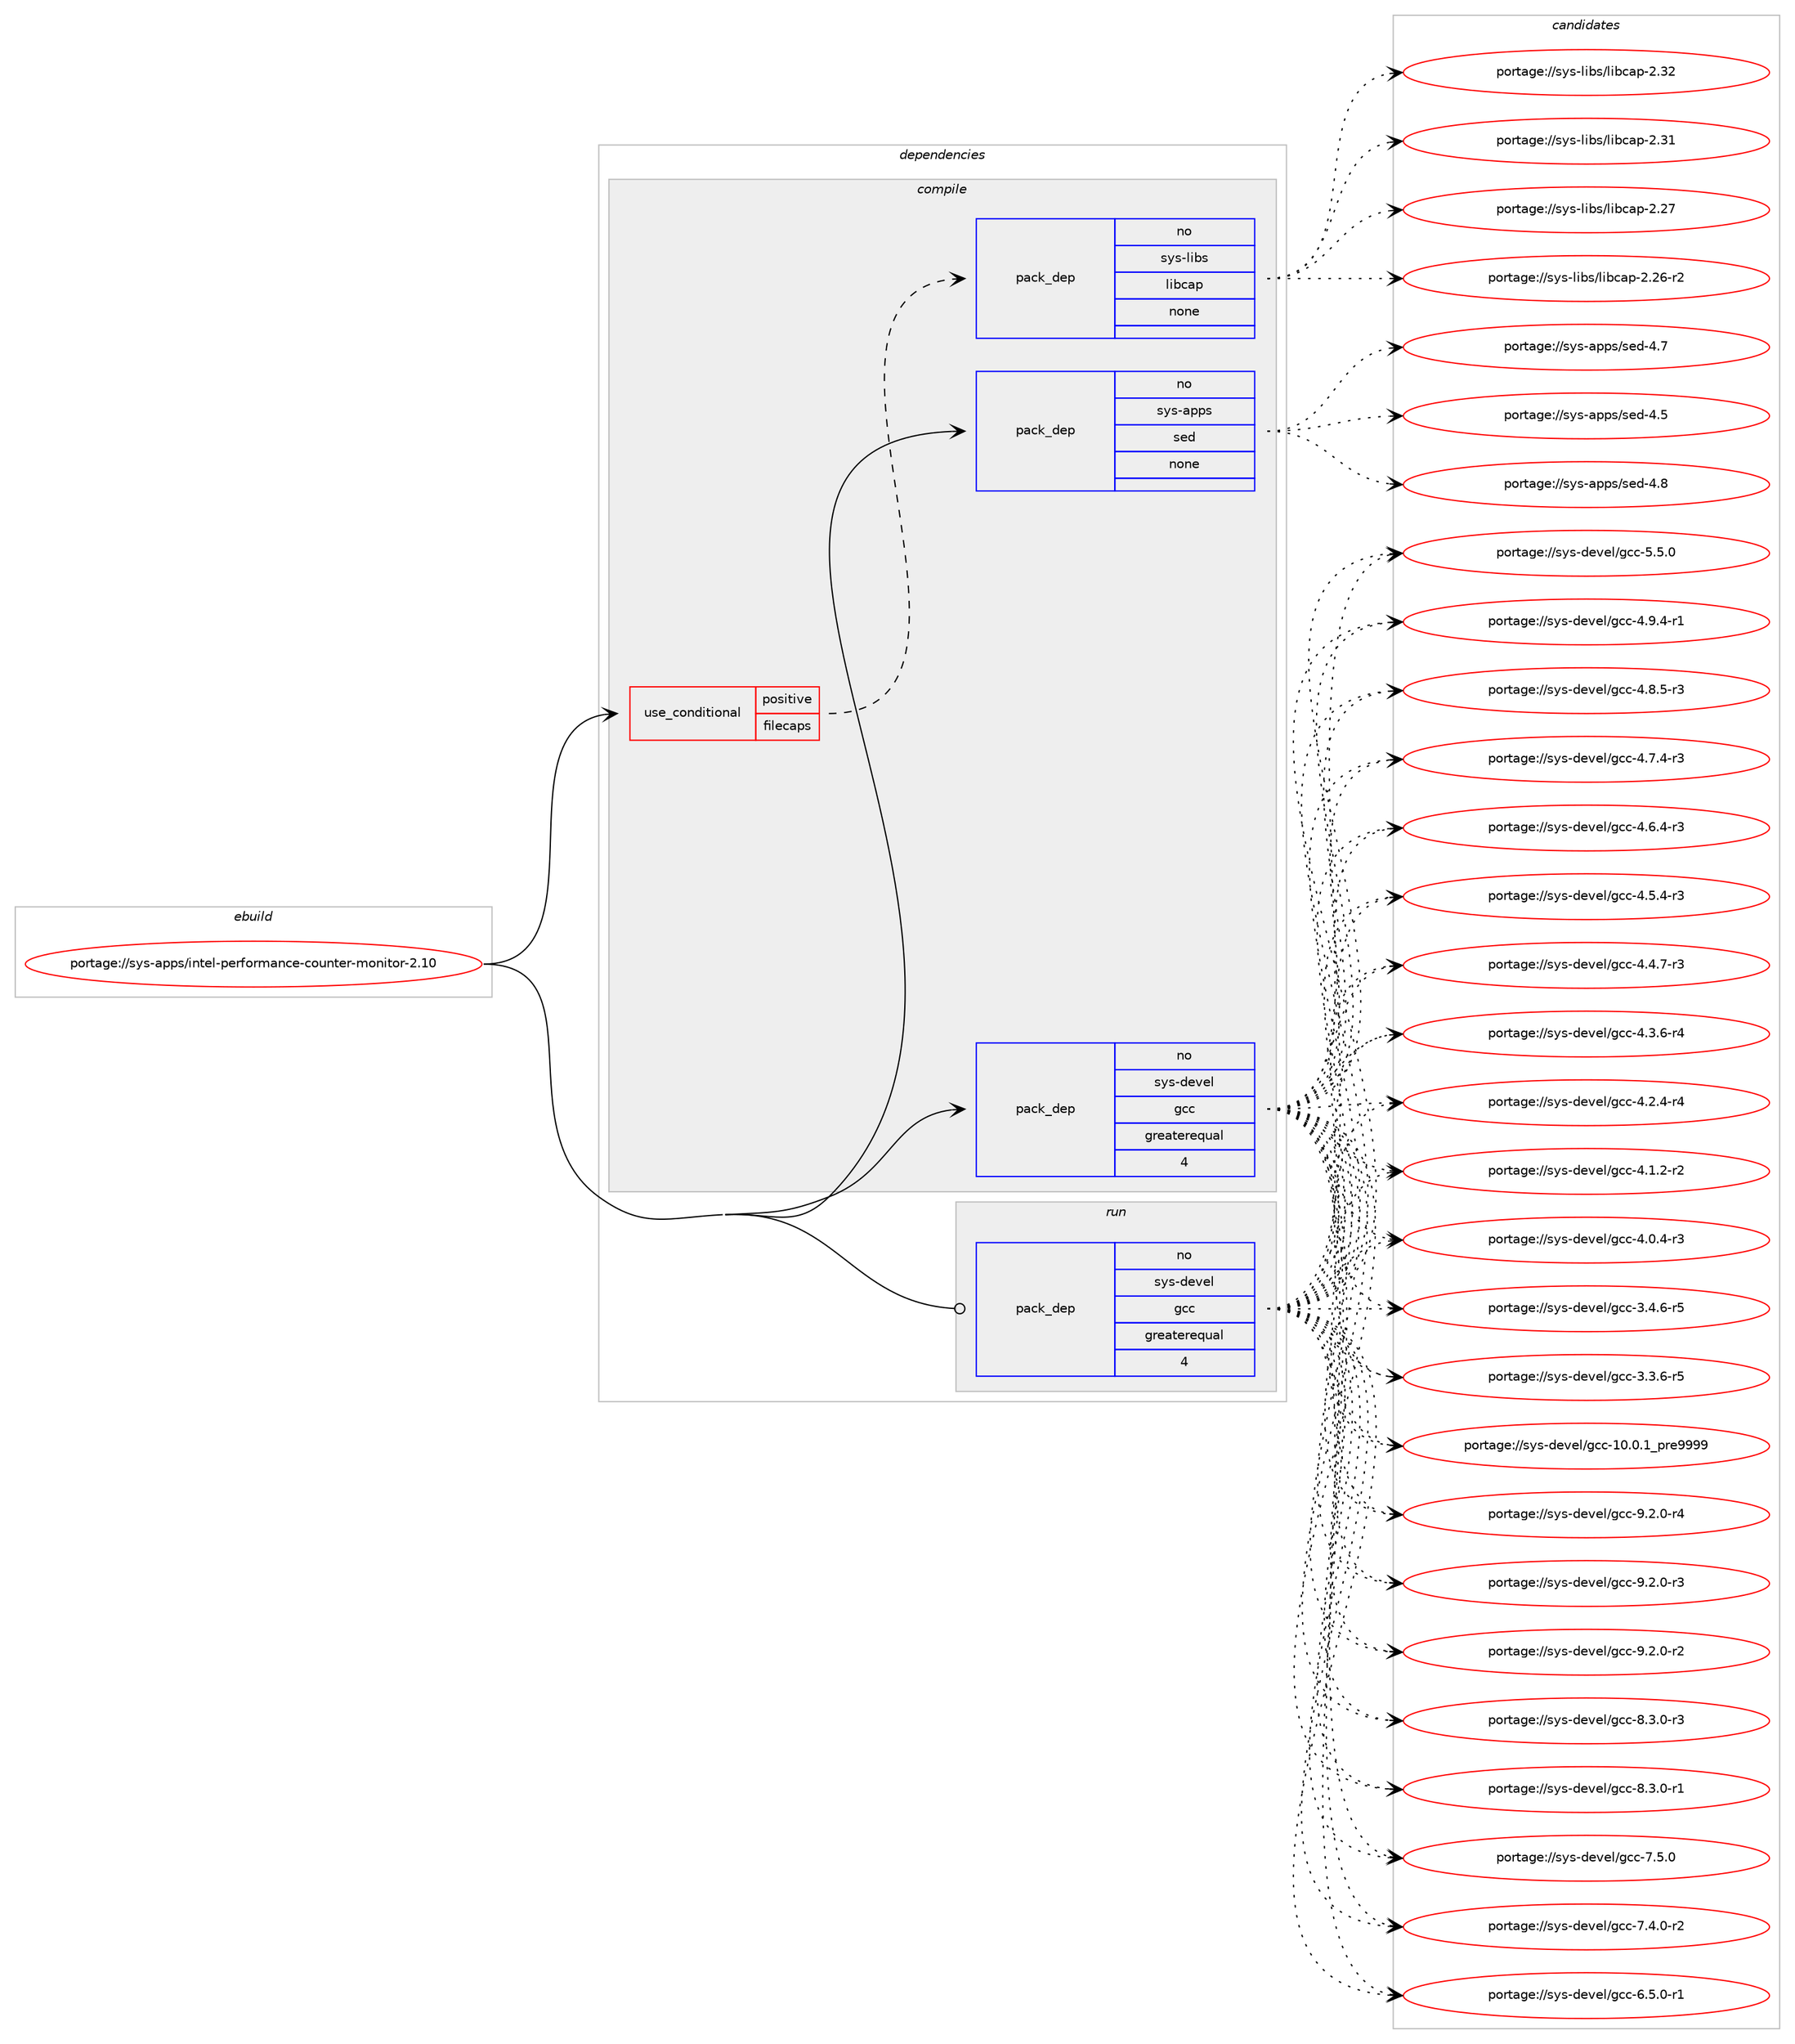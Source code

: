 digraph prolog {

# *************
# Graph options
# *************

newrank=true;
concentrate=true;
compound=true;
graph [rankdir=LR,fontname=Helvetica,fontsize=10,ranksep=1.5];#, ranksep=2.5, nodesep=0.2];
edge  [arrowhead=vee];
node  [fontname=Helvetica,fontsize=10];

# **********
# The ebuild
# **********

subgraph cluster_leftcol {
color=gray;
rank=same;
label=<<i>ebuild</i>>;
id [label="portage://sys-apps/intel-performance-counter-monitor-2.10", color=red, width=4, href="../sys-apps/intel-performance-counter-monitor-2.10.svg"];
}

# ****************
# The dependencies
# ****************

subgraph cluster_midcol {
color=gray;
label=<<i>dependencies</i>>;
subgraph cluster_compile {
fillcolor="#eeeeee";
style=filled;
label=<<i>compile</i>>;
subgraph cond13794 {
dependency64063 [label=<<TABLE BORDER="0" CELLBORDER="1" CELLSPACING="0" CELLPADDING="4"><TR><TD ROWSPAN="3" CELLPADDING="10">use_conditional</TD></TR><TR><TD>positive</TD></TR><TR><TD>filecaps</TD></TR></TABLE>>, shape=none, color=red];
subgraph pack48958 {
dependency64064 [label=<<TABLE BORDER="0" CELLBORDER="1" CELLSPACING="0" CELLPADDING="4" WIDTH="220"><TR><TD ROWSPAN="6" CELLPADDING="30">pack_dep</TD></TR><TR><TD WIDTH="110">no</TD></TR><TR><TD>sys-libs</TD></TR><TR><TD>libcap</TD></TR><TR><TD>none</TD></TR><TR><TD></TD></TR></TABLE>>, shape=none, color=blue];
}
dependency64063:e -> dependency64064:w [weight=20,style="dashed",arrowhead="vee"];
}
id:e -> dependency64063:w [weight=20,style="solid",arrowhead="vee"];
subgraph pack48959 {
dependency64065 [label=<<TABLE BORDER="0" CELLBORDER="1" CELLSPACING="0" CELLPADDING="4" WIDTH="220"><TR><TD ROWSPAN="6" CELLPADDING="30">pack_dep</TD></TR><TR><TD WIDTH="110">no</TD></TR><TR><TD>sys-apps</TD></TR><TR><TD>sed</TD></TR><TR><TD>none</TD></TR><TR><TD></TD></TR></TABLE>>, shape=none, color=blue];
}
id:e -> dependency64065:w [weight=20,style="solid",arrowhead="vee"];
subgraph pack48960 {
dependency64066 [label=<<TABLE BORDER="0" CELLBORDER="1" CELLSPACING="0" CELLPADDING="4" WIDTH="220"><TR><TD ROWSPAN="6" CELLPADDING="30">pack_dep</TD></TR><TR><TD WIDTH="110">no</TD></TR><TR><TD>sys-devel</TD></TR><TR><TD>gcc</TD></TR><TR><TD>greaterequal</TD></TR><TR><TD>4</TD></TR></TABLE>>, shape=none, color=blue];
}
id:e -> dependency64066:w [weight=20,style="solid",arrowhead="vee"];
}
subgraph cluster_compileandrun {
fillcolor="#eeeeee";
style=filled;
label=<<i>compile and run</i>>;
}
subgraph cluster_run {
fillcolor="#eeeeee";
style=filled;
label=<<i>run</i>>;
subgraph pack48961 {
dependency64067 [label=<<TABLE BORDER="0" CELLBORDER="1" CELLSPACING="0" CELLPADDING="4" WIDTH="220"><TR><TD ROWSPAN="6" CELLPADDING="30">pack_dep</TD></TR><TR><TD WIDTH="110">no</TD></TR><TR><TD>sys-devel</TD></TR><TR><TD>gcc</TD></TR><TR><TD>greaterequal</TD></TR><TR><TD>4</TD></TR></TABLE>>, shape=none, color=blue];
}
id:e -> dependency64067:w [weight=20,style="solid",arrowhead="odot"];
}
}

# **************
# The candidates
# **************

subgraph cluster_choices {
rank=same;
color=gray;
label=<<i>candidates</i>>;

subgraph choice48958 {
color=black;
nodesep=1;
choice1151211154510810598115471081059899971124550465150 [label="portage://sys-libs/libcap-2.32", color=red, width=4,href="../sys-libs/libcap-2.32.svg"];
choice1151211154510810598115471081059899971124550465149 [label="portage://sys-libs/libcap-2.31", color=red, width=4,href="../sys-libs/libcap-2.31.svg"];
choice1151211154510810598115471081059899971124550465055 [label="portage://sys-libs/libcap-2.27", color=red, width=4,href="../sys-libs/libcap-2.27.svg"];
choice11512111545108105981154710810598999711245504650544511450 [label="portage://sys-libs/libcap-2.26-r2", color=red, width=4,href="../sys-libs/libcap-2.26-r2.svg"];
dependency64064:e -> choice1151211154510810598115471081059899971124550465150:w [style=dotted,weight="100"];
dependency64064:e -> choice1151211154510810598115471081059899971124550465149:w [style=dotted,weight="100"];
dependency64064:e -> choice1151211154510810598115471081059899971124550465055:w [style=dotted,weight="100"];
dependency64064:e -> choice11512111545108105981154710810598999711245504650544511450:w [style=dotted,weight="100"];
}
subgraph choice48959 {
color=black;
nodesep=1;
choice11512111545971121121154711510110045524656 [label="portage://sys-apps/sed-4.8", color=red, width=4,href="../sys-apps/sed-4.8.svg"];
choice11512111545971121121154711510110045524655 [label="portage://sys-apps/sed-4.7", color=red, width=4,href="../sys-apps/sed-4.7.svg"];
choice11512111545971121121154711510110045524653 [label="portage://sys-apps/sed-4.5", color=red, width=4,href="../sys-apps/sed-4.5.svg"];
dependency64065:e -> choice11512111545971121121154711510110045524656:w [style=dotted,weight="100"];
dependency64065:e -> choice11512111545971121121154711510110045524655:w [style=dotted,weight="100"];
dependency64065:e -> choice11512111545971121121154711510110045524653:w [style=dotted,weight="100"];
}
subgraph choice48960 {
color=black;
nodesep=1;
choice115121115451001011181011084710399994557465046484511452 [label="portage://sys-devel/gcc-9.2.0-r4", color=red, width=4,href="../sys-devel/gcc-9.2.0-r4.svg"];
choice115121115451001011181011084710399994557465046484511451 [label="portage://sys-devel/gcc-9.2.0-r3", color=red, width=4,href="../sys-devel/gcc-9.2.0-r3.svg"];
choice115121115451001011181011084710399994557465046484511450 [label="portage://sys-devel/gcc-9.2.0-r2", color=red, width=4,href="../sys-devel/gcc-9.2.0-r2.svg"];
choice115121115451001011181011084710399994556465146484511451 [label="portage://sys-devel/gcc-8.3.0-r3", color=red, width=4,href="../sys-devel/gcc-8.3.0-r3.svg"];
choice115121115451001011181011084710399994556465146484511449 [label="portage://sys-devel/gcc-8.3.0-r1", color=red, width=4,href="../sys-devel/gcc-8.3.0-r1.svg"];
choice11512111545100101118101108471039999455546534648 [label="portage://sys-devel/gcc-7.5.0", color=red, width=4,href="../sys-devel/gcc-7.5.0.svg"];
choice115121115451001011181011084710399994555465246484511450 [label="portage://sys-devel/gcc-7.4.0-r2", color=red, width=4,href="../sys-devel/gcc-7.4.0-r2.svg"];
choice115121115451001011181011084710399994554465346484511449 [label="portage://sys-devel/gcc-6.5.0-r1", color=red, width=4,href="../sys-devel/gcc-6.5.0-r1.svg"];
choice11512111545100101118101108471039999455346534648 [label="portage://sys-devel/gcc-5.5.0", color=red, width=4,href="../sys-devel/gcc-5.5.0.svg"];
choice115121115451001011181011084710399994552465746524511449 [label="portage://sys-devel/gcc-4.9.4-r1", color=red, width=4,href="../sys-devel/gcc-4.9.4-r1.svg"];
choice115121115451001011181011084710399994552465646534511451 [label="portage://sys-devel/gcc-4.8.5-r3", color=red, width=4,href="../sys-devel/gcc-4.8.5-r3.svg"];
choice115121115451001011181011084710399994552465546524511451 [label="portage://sys-devel/gcc-4.7.4-r3", color=red, width=4,href="../sys-devel/gcc-4.7.4-r3.svg"];
choice115121115451001011181011084710399994552465446524511451 [label="portage://sys-devel/gcc-4.6.4-r3", color=red, width=4,href="../sys-devel/gcc-4.6.4-r3.svg"];
choice115121115451001011181011084710399994552465346524511451 [label="portage://sys-devel/gcc-4.5.4-r3", color=red, width=4,href="../sys-devel/gcc-4.5.4-r3.svg"];
choice115121115451001011181011084710399994552465246554511451 [label="portage://sys-devel/gcc-4.4.7-r3", color=red, width=4,href="../sys-devel/gcc-4.4.7-r3.svg"];
choice115121115451001011181011084710399994552465146544511452 [label="portage://sys-devel/gcc-4.3.6-r4", color=red, width=4,href="../sys-devel/gcc-4.3.6-r4.svg"];
choice115121115451001011181011084710399994552465046524511452 [label="portage://sys-devel/gcc-4.2.4-r4", color=red, width=4,href="../sys-devel/gcc-4.2.4-r4.svg"];
choice115121115451001011181011084710399994552464946504511450 [label="portage://sys-devel/gcc-4.1.2-r2", color=red, width=4,href="../sys-devel/gcc-4.1.2-r2.svg"];
choice115121115451001011181011084710399994552464846524511451 [label="portage://sys-devel/gcc-4.0.4-r3", color=red, width=4,href="../sys-devel/gcc-4.0.4-r3.svg"];
choice115121115451001011181011084710399994551465246544511453 [label="portage://sys-devel/gcc-3.4.6-r5", color=red, width=4,href="../sys-devel/gcc-3.4.6-r5.svg"];
choice115121115451001011181011084710399994551465146544511453 [label="portage://sys-devel/gcc-3.3.6-r5", color=red, width=4,href="../sys-devel/gcc-3.3.6-r5.svg"];
choice11512111545100101118101108471039999454948464846499511211410157575757 [label="portage://sys-devel/gcc-10.0.1_pre9999", color=red, width=4,href="../sys-devel/gcc-10.0.1_pre9999.svg"];
dependency64066:e -> choice115121115451001011181011084710399994557465046484511452:w [style=dotted,weight="100"];
dependency64066:e -> choice115121115451001011181011084710399994557465046484511451:w [style=dotted,weight="100"];
dependency64066:e -> choice115121115451001011181011084710399994557465046484511450:w [style=dotted,weight="100"];
dependency64066:e -> choice115121115451001011181011084710399994556465146484511451:w [style=dotted,weight="100"];
dependency64066:e -> choice115121115451001011181011084710399994556465146484511449:w [style=dotted,weight="100"];
dependency64066:e -> choice11512111545100101118101108471039999455546534648:w [style=dotted,weight="100"];
dependency64066:e -> choice115121115451001011181011084710399994555465246484511450:w [style=dotted,weight="100"];
dependency64066:e -> choice115121115451001011181011084710399994554465346484511449:w [style=dotted,weight="100"];
dependency64066:e -> choice11512111545100101118101108471039999455346534648:w [style=dotted,weight="100"];
dependency64066:e -> choice115121115451001011181011084710399994552465746524511449:w [style=dotted,weight="100"];
dependency64066:e -> choice115121115451001011181011084710399994552465646534511451:w [style=dotted,weight="100"];
dependency64066:e -> choice115121115451001011181011084710399994552465546524511451:w [style=dotted,weight="100"];
dependency64066:e -> choice115121115451001011181011084710399994552465446524511451:w [style=dotted,weight="100"];
dependency64066:e -> choice115121115451001011181011084710399994552465346524511451:w [style=dotted,weight="100"];
dependency64066:e -> choice115121115451001011181011084710399994552465246554511451:w [style=dotted,weight="100"];
dependency64066:e -> choice115121115451001011181011084710399994552465146544511452:w [style=dotted,weight="100"];
dependency64066:e -> choice115121115451001011181011084710399994552465046524511452:w [style=dotted,weight="100"];
dependency64066:e -> choice115121115451001011181011084710399994552464946504511450:w [style=dotted,weight="100"];
dependency64066:e -> choice115121115451001011181011084710399994552464846524511451:w [style=dotted,weight="100"];
dependency64066:e -> choice115121115451001011181011084710399994551465246544511453:w [style=dotted,weight="100"];
dependency64066:e -> choice115121115451001011181011084710399994551465146544511453:w [style=dotted,weight="100"];
dependency64066:e -> choice11512111545100101118101108471039999454948464846499511211410157575757:w [style=dotted,weight="100"];
}
subgraph choice48961 {
color=black;
nodesep=1;
choice115121115451001011181011084710399994557465046484511452 [label="portage://sys-devel/gcc-9.2.0-r4", color=red, width=4,href="../sys-devel/gcc-9.2.0-r4.svg"];
choice115121115451001011181011084710399994557465046484511451 [label="portage://sys-devel/gcc-9.2.0-r3", color=red, width=4,href="../sys-devel/gcc-9.2.0-r3.svg"];
choice115121115451001011181011084710399994557465046484511450 [label="portage://sys-devel/gcc-9.2.0-r2", color=red, width=4,href="../sys-devel/gcc-9.2.0-r2.svg"];
choice115121115451001011181011084710399994556465146484511451 [label="portage://sys-devel/gcc-8.3.0-r3", color=red, width=4,href="../sys-devel/gcc-8.3.0-r3.svg"];
choice115121115451001011181011084710399994556465146484511449 [label="portage://sys-devel/gcc-8.3.0-r1", color=red, width=4,href="../sys-devel/gcc-8.3.0-r1.svg"];
choice11512111545100101118101108471039999455546534648 [label="portage://sys-devel/gcc-7.5.0", color=red, width=4,href="../sys-devel/gcc-7.5.0.svg"];
choice115121115451001011181011084710399994555465246484511450 [label="portage://sys-devel/gcc-7.4.0-r2", color=red, width=4,href="../sys-devel/gcc-7.4.0-r2.svg"];
choice115121115451001011181011084710399994554465346484511449 [label="portage://sys-devel/gcc-6.5.0-r1", color=red, width=4,href="../sys-devel/gcc-6.5.0-r1.svg"];
choice11512111545100101118101108471039999455346534648 [label="portage://sys-devel/gcc-5.5.0", color=red, width=4,href="../sys-devel/gcc-5.5.0.svg"];
choice115121115451001011181011084710399994552465746524511449 [label="portage://sys-devel/gcc-4.9.4-r1", color=red, width=4,href="../sys-devel/gcc-4.9.4-r1.svg"];
choice115121115451001011181011084710399994552465646534511451 [label="portage://sys-devel/gcc-4.8.5-r3", color=red, width=4,href="../sys-devel/gcc-4.8.5-r3.svg"];
choice115121115451001011181011084710399994552465546524511451 [label="portage://sys-devel/gcc-4.7.4-r3", color=red, width=4,href="../sys-devel/gcc-4.7.4-r3.svg"];
choice115121115451001011181011084710399994552465446524511451 [label="portage://sys-devel/gcc-4.6.4-r3", color=red, width=4,href="../sys-devel/gcc-4.6.4-r3.svg"];
choice115121115451001011181011084710399994552465346524511451 [label="portage://sys-devel/gcc-4.5.4-r3", color=red, width=4,href="../sys-devel/gcc-4.5.4-r3.svg"];
choice115121115451001011181011084710399994552465246554511451 [label="portage://sys-devel/gcc-4.4.7-r3", color=red, width=4,href="../sys-devel/gcc-4.4.7-r3.svg"];
choice115121115451001011181011084710399994552465146544511452 [label="portage://sys-devel/gcc-4.3.6-r4", color=red, width=4,href="../sys-devel/gcc-4.3.6-r4.svg"];
choice115121115451001011181011084710399994552465046524511452 [label="portage://sys-devel/gcc-4.2.4-r4", color=red, width=4,href="../sys-devel/gcc-4.2.4-r4.svg"];
choice115121115451001011181011084710399994552464946504511450 [label="portage://sys-devel/gcc-4.1.2-r2", color=red, width=4,href="../sys-devel/gcc-4.1.2-r2.svg"];
choice115121115451001011181011084710399994552464846524511451 [label="portage://sys-devel/gcc-4.0.4-r3", color=red, width=4,href="../sys-devel/gcc-4.0.4-r3.svg"];
choice115121115451001011181011084710399994551465246544511453 [label="portage://sys-devel/gcc-3.4.6-r5", color=red, width=4,href="../sys-devel/gcc-3.4.6-r5.svg"];
choice115121115451001011181011084710399994551465146544511453 [label="portage://sys-devel/gcc-3.3.6-r5", color=red, width=4,href="../sys-devel/gcc-3.3.6-r5.svg"];
choice11512111545100101118101108471039999454948464846499511211410157575757 [label="portage://sys-devel/gcc-10.0.1_pre9999", color=red, width=4,href="../sys-devel/gcc-10.0.1_pre9999.svg"];
dependency64067:e -> choice115121115451001011181011084710399994557465046484511452:w [style=dotted,weight="100"];
dependency64067:e -> choice115121115451001011181011084710399994557465046484511451:w [style=dotted,weight="100"];
dependency64067:e -> choice115121115451001011181011084710399994557465046484511450:w [style=dotted,weight="100"];
dependency64067:e -> choice115121115451001011181011084710399994556465146484511451:w [style=dotted,weight="100"];
dependency64067:e -> choice115121115451001011181011084710399994556465146484511449:w [style=dotted,weight="100"];
dependency64067:e -> choice11512111545100101118101108471039999455546534648:w [style=dotted,weight="100"];
dependency64067:e -> choice115121115451001011181011084710399994555465246484511450:w [style=dotted,weight="100"];
dependency64067:e -> choice115121115451001011181011084710399994554465346484511449:w [style=dotted,weight="100"];
dependency64067:e -> choice11512111545100101118101108471039999455346534648:w [style=dotted,weight="100"];
dependency64067:e -> choice115121115451001011181011084710399994552465746524511449:w [style=dotted,weight="100"];
dependency64067:e -> choice115121115451001011181011084710399994552465646534511451:w [style=dotted,weight="100"];
dependency64067:e -> choice115121115451001011181011084710399994552465546524511451:w [style=dotted,weight="100"];
dependency64067:e -> choice115121115451001011181011084710399994552465446524511451:w [style=dotted,weight="100"];
dependency64067:e -> choice115121115451001011181011084710399994552465346524511451:w [style=dotted,weight="100"];
dependency64067:e -> choice115121115451001011181011084710399994552465246554511451:w [style=dotted,weight="100"];
dependency64067:e -> choice115121115451001011181011084710399994552465146544511452:w [style=dotted,weight="100"];
dependency64067:e -> choice115121115451001011181011084710399994552465046524511452:w [style=dotted,weight="100"];
dependency64067:e -> choice115121115451001011181011084710399994552464946504511450:w [style=dotted,weight="100"];
dependency64067:e -> choice115121115451001011181011084710399994552464846524511451:w [style=dotted,weight="100"];
dependency64067:e -> choice115121115451001011181011084710399994551465246544511453:w [style=dotted,weight="100"];
dependency64067:e -> choice115121115451001011181011084710399994551465146544511453:w [style=dotted,weight="100"];
dependency64067:e -> choice11512111545100101118101108471039999454948464846499511211410157575757:w [style=dotted,weight="100"];
}
}

}
